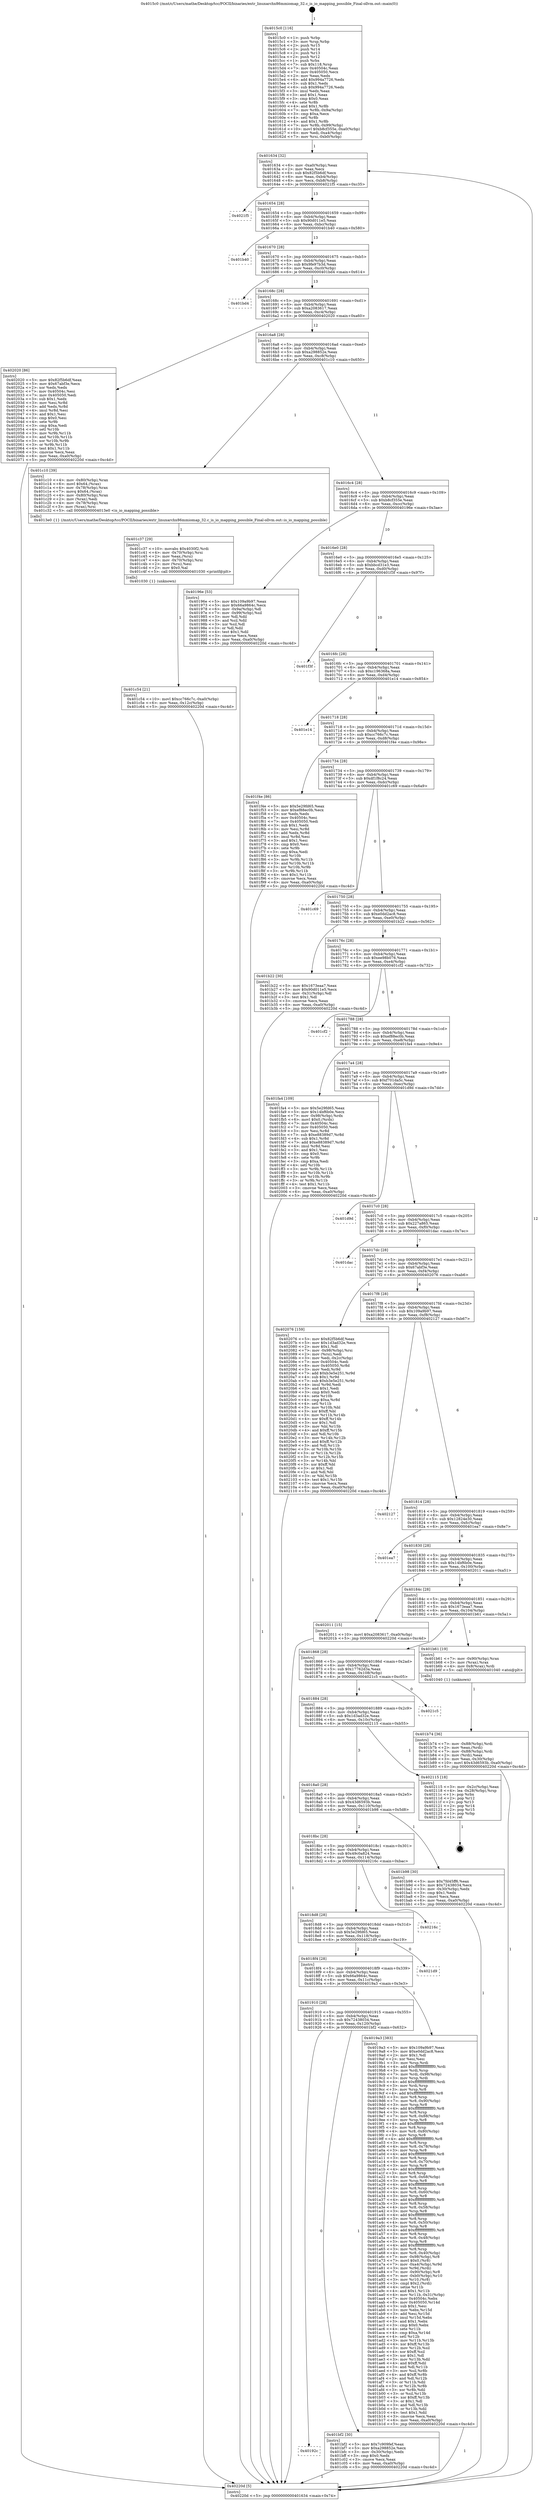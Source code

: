 digraph "0x4015c0" {
  label = "0x4015c0 (/mnt/c/Users/mathe/Desktop/tcc/POCII/binaries/extr_linuxarchx86mmiomap_32.c_is_io_mapping_possible_Final-ollvm.out::main(0))"
  labelloc = "t"
  node[shape=record]

  Entry [label="",width=0.3,height=0.3,shape=circle,fillcolor=black,style=filled]
  "0x401634" [label="{
     0x401634 [32]\l
     | [instrs]\l
     &nbsp;&nbsp;0x401634 \<+6\>: mov -0xa0(%rbp),%eax\l
     &nbsp;&nbsp;0x40163a \<+2\>: mov %eax,%ecx\l
     &nbsp;&nbsp;0x40163c \<+6\>: sub $0x82f5b6df,%ecx\l
     &nbsp;&nbsp;0x401642 \<+6\>: mov %eax,-0xb4(%rbp)\l
     &nbsp;&nbsp;0x401648 \<+6\>: mov %ecx,-0xb8(%rbp)\l
     &nbsp;&nbsp;0x40164e \<+6\>: je 00000000004021f5 \<main+0xc35\>\l
  }"]
  "0x4021f5" [label="{
     0x4021f5\l
  }", style=dashed]
  "0x401654" [label="{
     0x401654 [28]\l
     | [instrs]\l
     &nbsp;&nbsp;0x401654 \<+5\>: jmp 0000000000401659 \<main+0x99\>\l
     &nbsp;&nbsp;0x401659 \<+6\>: mov -0xb4(%rbp),%eax\l
     &nbsp;&nbsp;0x40165f \<+5\>: sub $0x90d011e5,%eax\l
     &nbsp;&nbsp;0x401664 \<+6\>: mov %eax,-0xbc(%rbp)\l
     &nbsp;&nbsp;0x40166a \<+6\>: je 0000000000401b40 \<main+0x580\>\l
  }"]
  Exit [label="",width=0.3,height=0.3,shape=circle,fillcolor=black,style=filled,peripheries=2]
  "0x401b40" [label="{
     0x401b40\l
  }", style=dashed]
  "0x401670" [label="{
     0x401670 [28]\l
     | [instrs]\l
     &nbsp;&nbsp;0x401670 \<+5\>: jmp 0000000000401675 \<main+0xb5\>\l
     &nbsp;&nbsp;0x401675 \<+6\>: mov -0xb4(%rbp),%eax\l
     &nbsp;&nbsp;0x40167b \<+5\>: sub $0x9fe97b3d,%eax\l
     &nbsp;&nbsp;0x401680 \<+6\>: mov %eax,-0xc0(%rbp)\l
     &nbsp;&nbsp;0x401686 \<+6\>: je 0000000000401bd4 \<main+0x614\>\l
  }"]
  "0x401c54" [label="{
     0x401c54 [21]\l
     | [instrs]\l
     &nbsp;&nbsp;0x401c54 \<+10\>: movl $0xcc766c7c,-0xa0(%rbp)\l
     &nbsp;&nbsp;0x401c5e \<+6\>: mov %eax,-0x12c(%rbp)\l
     &nbsp;&nbsp;0x401c64 \<+5\>: jmp 000000000040220d \<main+0xc4d\>\l
  }"]
  "0x401bd4" [label="{
     0x401bd4\l
  }", style=dashed]
  "0x40168c" [label="{
     0x40168c [28]\l
     | [instrs]\l
     &nbsp;&nbsp;0x40168c \<+5\>: jmp 0000000000401691 \<main+0xd1\>\l
     &nbsp;&nbsp;0x401691 \<+6\>: mov -0xb4(%rbp),%eax\l
     &nbsp;&nbsp;0x401697 \<+5\>: sub $0xa2083617,%eax\l
     &nbsp;&nbsp;0x40169c \<+6\>: mov %eax,-0xc4(%rbp)\l
     &nbsp;&nbsp;0x4016a2 \<+6\>: je 0000000000402020 \<main+0xa60\>\l
  }"]
  "0x401c37" [label="{
     0x401c37 [29]\l
     | [instrs]\l
     &nbsp;&nbsp;0x401c37 \<+10\>: movabs $0x4030f2,%rdi\l
     &nbsp;&nbsp;0x401c41 \<+4\>: mov -0x70(%rbp),%rsi\l
     &nbsp;&nbsp;0x401c45 \<+2\>: mov %eax,(%rsi)\l
     &nbsp;&nbsp;0x401c47 \<+4\>: mov -0x70(%rbp),%rsi\l
     &nbsp;&nbsp;0x401c4b \<+2\>: mov (%rsi),%esi\l
     &nbsp;&nbsp;0x401c4d \<+2\>: mov $0x0,%al\l
     &nbsp;&nbsp;0x401c4f \<+5\>: call 0000000000401030 \<printf@plt\>\l
     | [calls]\l
     &nbsp;&nbsp;0x401030 \{1\} (unknown)\l
  }"]
  "0x402020" [label="{
     0x402020 [86]\l
     | [instrs]\l
     &nbsp;&nbsp;0x402020 \<+5\>: mov $0x82f5b6df,%eax\l
     &nbsp;&nbsp;0x402025 \<+5\>: mov $0x67abf3e,%ecx\l
     &nbsp;&nbsp;0x40202a \<+2\>: xor %edx,%edx\l
     &nbsp;&nbsp;0x40202c \<+7\>: mov 0x40504c,%esi\l
     &nbsp;&nbsp;0x402033 \<+7\>: mov 0x405050,%edi\l
     &nbsp;&nbsp;0x40203a \<+3\>: sub $0x1,%edx\l
     &nbsp;&nbsp;0x40203d \<+3\>: mov %esi,%r8d\l
     &nbsp;&nbsp;0x402040 \<+3\>: add %edx,%r8d\l
     &nbsp;&nbsp;0x402043 \<+4\>: imul %r8d,%esi\l
     &nbsp;&nbsp;0x402047 \<+3\>: and $0x1,%esi\l
     &nbsp;&nbsp;0x40204a \<+3\>: cmp $0x0,%esi\l
     &nbsp;&nbsp;0x40204d \<+4\>: sete %r9b\l
     &nbsp;&nbsp;0x402051 \<+3\>: cmp $0xa,%edi\l
     &nbsp;&nbsp;0x402054 \<+4\>: setl %r10b\l
     &nbsp;&nbsp;0x402058 \<+3\>: mov %r9b,%r11b\l
     &nbsp;&nbsp;0x40205b \<+3\>: and %r10b,%r11b\l
     &nbsp;&nbsp;0x40205e \<+3\>: xor %r10b,%r9b\l
     &nbsp;&nbsp;0x402061 \<+3\>: or %r9b,%r11b\l
     &nbsp;&nbsp;0x402064 \<+4\>: test $0x1,%r11b\l
     &nbsp;&nbsp;0x402068 \<+3\>: cmovne %ecx,%eax\l
     &nbsp;&nbsp;0x40206b \<+6\>: mov %eax,-0xa0(%rbp)\l
     &nbsp;&nbsp;0x402071 \<+5\>: jmp 000000000040220d \<main+0xc4d\>\l
  }"]
  "0x4016a8" [label="{
     0x4016a8 [28]\l
     | [instrs]\l
     &nbsp;&nbsp;0x4016a8 \<+5\>: jmp 00000000004016ad \<main+0xed\>\l
     &nbsp;&nbsp;0x4016ad \<+6\>: mov -0xb4(%rbp),%eax\l
     &nbsp;&nbsp;0x4016b3 \<+5\>: sub $0xa298852e,%eax\l
     &nbsp;&nbsp;0x4016b8 \<+6\>: mov %eax,-0xc8(%rbp)\l
     &nbsp;&nbsp;0x4016be \<+6\>: je 0000000000401c10 \<main+0x650\>\l
  }"]
  "0x40192c" [label="{
     0x40192c\l
  }", style=dashed]
  "0x401c10" [label="{
     0x401c10 [39]\l
     | [instrs]\l
     &nbsp;&nbsp;0x401c10 \<+4\>: mov -0x80(%rbp),%rax\l
     &nbsp;&nbsp;0x401c14 \<+6\>: movl $0x64,(%rax)\l
     &nbsp;&nbsp;0x401c1a \<+4\>: mov -0x78(%rbp),%rax\l
     &nbsp;&nbsp;0x401c1e \<+7\>: movq $0x64,(%rax)\l
     &nbsp;&nbsp;0x401c25 \<+4\>: mov -0x80(%rbp),%rax\l
     &nbsp;&nbsp;0x401c29 \<+2\>: mov (%rax),%edi\l
     &nbsp;&nbsp;0x401c2b \<+4\>: mov -0x78(%rbp),%rax\l
     &nbsp;&nbsp;0x401c2f \<+3\>: mov (%rax),%rsi\l
     &nbsp;&nbsp;0x401c32 \<+5\>: call 00000000004013e0 \<is_io_mapping_possible\>\l
     | [calls]\l
     &nbsp;&nbsp;0x4013e0 \{1\} (/mnt/c/Users/mathe/Desktop/tcc/POCII/binaries/extr_linuxarchx86mmiomap_32.c_is_io_mapping_possible_Final-ollvm.out::is_io_mapping_possible)\l
  }"]
  "0x4016c4" [label="{
     0x4016c4 [28]\l
     | [instrs]\l
     &nbsp;&nbsp;0x4016c4 \<+5\>: jmp 00000000004016c9 \<main+0x109\>\l
     &nbsp;&nbsp;0x4016c9 \<+6\>: mov -0xb4(%rbp),%eax\l
     &nbsp;&nbsp;0x4016cf \<+5\>: sub $0xb8cf355e,%eax\l
     &nbsp;&nbsp;0x4016d4 \<+6\>: mov %eax,-0xcc(%rbp)\l
     &nbsp;&nbsp;0x4016da \<+6\>: je 000000000040196e \<main+0x3ae\>\l
  }"]
  "0x401bf2" [label="{
     0x401bf2 [30]\l
     | [instrs]\l
     &nbsp;&nbsp;0x401bf2 \<+5\>: mov $0x7c909fef,%eax\l
     &nbsp;&nbsp;0x401bf7 \<+5\>: mov $0xa298852e,%ecx\l
     &nbsp;&nbsp;0x401bfc \<+3\>: mov -0x30(%rbp),%edx\l
     &nbsp;&nbsp;0x401bff \<+3\>: cmp $0x0,%edx\l
     &nbsp;&nbsp;0x401c02 \<+3\>: cmove %ecx,%eax\l
     &nbsp;&nbsp;0x401c05 \<+6\>: mov %eax,-0xa0(%rbp)\l
     &nbsp;&nbsp;0x401c0b \<+5\>: jmp 000000000040220d \<main+0xc4d\>\l
  }"]
  "0x40196e" [label="{
     0x40196e [53]\l
     | [instrs]\l
     &nbsp;&nbsp;0x40196e \<+5\>: mov $0x109a9b97,%eax\l
     &nbsp;&nbsp;0x401973 \<+5\>: mov $0x66a9864c,%ecx\l
     &nbsp;&nbsp;0x401978 \<+6\>: mov -0x9a(%rbp),%dl\l
     &nbsp;&nbsp;0x40197e \<+7\>: mov -0x99(%rbp),%sil\l
     &nbsp;&nbsp;0x401985 \<+3\>: mov %dl,%dil\l
     &nbsp;&nbsp;0x401988 \<+3\>: and %sil,%dil\l
     &nbsp;&nbsp;0x40198b \<+3\>: xor %sil,%dl\l
     &nbsp;&nbsp;0x40198e \<+3\>: or %dl,%dil\l
     &nbsp;&nbsp;0x401991 \<+4\>: test $0x1,%dil\l
     &nbsp;&nbsp;0x401995 \<+3\>: cmovne %ecx,%eax\l
     &nbsp;&nbsp;0x401998 \<+6\>: mov %eax,-0xa0(%rbp)\l
     &nbsp;&nbsp;0x40199e \<+5\>: jmp 000000000040220d \<main+0xc4d\>\l
  }"]
  "0x4016e0" [label="{
     0x4016e0 [28]\l
     | [instrs]\l
     &nbsp;&nbsp;0x4016e0 \<+5\>: jmp 00000000004016e5 \<main+0x125\>\l
     &nbsp;&nbsp;0x4016e5 \<+6\>: mov -0xb4(%rbp),%eax\l
     &nbsp;&nbsp;0x4016eb \<+5\>: sub $0xbbcd31e3,%eax\l
     &nbsp;&nbsp;0x4016f0 \<+6\>: mov %eax,-0xd0(%rbp)\l
     &nbsp;&nbsp;0x4016f6 \<+6\>: je 0000000000401f3f \<main+0x97f\>\l
  }"]
  "0x40220d" [label="{
     0x40220d [5]\l
     | [instrs]\l
     &nbsp;&nbsp;0x40220d \<+5\>: jmp 0000000000401634 \<main+0x74\>\l
  }"]
  "0x4015c0" [label="{
     0x4015c0 [116]\l
     | [instrs]\l
     &nbsp;&nbsp;0x4015c0 \<+1\>: push %rbp\l
     &nbsp;&nbsp;0x4015c1 \<+3\>: mov %rsp,%rbp\l
     &nbsp;&nbsp;0x4015c4 \<+2\>: push %r15\l
     &nbsp;&nbsp;0x4015c6 \<+2\>: push %r14\l
     &nbsp;&nbsp;0x4015c8 \<+2\>: push %r13\l
     &nbsp;&nbsp;0x4015ca \<+2\>: push %r12\l
     &nbsp;&nbsp;0x4015cc \<+1\>: push %rbx\l
     &nbsp;&nbsp;0x4015cd \<+7\>: sub $0x118,%rsp\l
     &nbsp;&nbsp;0x4015d4 \<+7\>: mov 0x40504c,%eax\l
     &nbsp;&nbsp;0x4015db \<+7\>: mov 0x405050,%ecx\l
     &nbsp;&nbsp;0x4015e2 \<+2\>: mov %eax,%edx\l
     &nbsp;&nbsp;0x4015e4 \<+6\>: add $0x994a7726,%edx\l
     &nbsp;&nbsp;0x4015ea \<+3\>: sub $0x1,%edx\l
     &nbsp;&nbsp;0x4015ed \<+6\>: sub $0x994a7726,%edx\l
     &nbsp;&nbsp;0x4015f3 \<+3\>: imul %edx,%eax\l
     &nbsp;&nbsp;0x4015f6 \<+3\>: and $0x1,%eax\l
     &nbsp;&nbsp;0x4015f9 \<+3\>: cmp $0x0,%eax\l
     &nbsp;&nbsp;0x4015fc \<+4\>: sete %r8b\l
     &nbsp;&nbsp;0x401600 \<+4\>: and $0x1,%r8b\l
     &nbsp;&nbsp;0x401604 \<+7\>: mov %r8b,-0x9a(%rbp)\l
     &nbsp;&nbsp;0x40160b \<+3\>: cmp $0xa,%ecx\l
     &nbsp;&nbsp;0x40160e \<+4\>: setl %r8b\l
     &nbsp;&nbsp;0x401612 \<+4\>: and $0x1,%r8b\l
     &nbsp;&nbsp;0x401616 \<+7\>: mov %r8b,-0x99(%rbp)\l
     &nbsp;&nbsp;0x40161d \<+10\>: movl $0xb8cf355e,-0xa0(%rbp)\l
     &nbsp;&nbsp;0x401627 \<+6\>: mov %edi,-0xa4(%rbp)\l
     &nbsp;&nbsp;0x40162d \<+7\>: mov %rsi,-0xb0(%rbp)\l
  }"]
  "0x401b74" [label="{
     0x401b74 [36]\l
     | [instrs]\l
     &nbsp;&nbsp;0x401b74 \<+7\>: mov -0x88(%rbp),%rdi\l
     &nbsp;&nbsp;0x401b7b \<+2\>: mov %eax,(%rdi)\l
     &nbsp;&nbsp;0x401b7d \<+7\>: mov -0x88(%rbp),%rdi\l
     &nbsp;&nbsp;0x401b84 \<+2\>: mov (%rdi),%eax\l
     &nbsp;&nbsp;0x401b86 \<+3\>: mov %eax,-0x30(%rbp)\l
     &nbsp;&nbsp;0x401b89 \<+10\>: movl $0x43d6593b,-0xa0(%rbp)\l
     &nbsp;&nbsp;0x401b93 \<+5\>: jmp 000000000040220d \<main+0xc4d\>\l
  }"]
  "0x401f3f" [label="{
     0x401f3f\l
  }", style=dashed]
  "0x4016fc" [label="{
     0x4016fc [28]\l
     | [instrs]\l
     &nbsp;&nbsp;0x4016fc \<+5\>: jmp 0000000000401701 \<main+0x141\>\l
     &nbsp;&nbsp;0x401701 \<+6\>: mov -0xb4(%rbp),%eax\l
     &nbsp;&nbsp;0x401707 \<+5\>: sub $0xc196368a,%eax\l
     &nbsp;&nbsp;0x40170c \<+6\>: mov %eax,-0xd4(%rbp)\l
     &nbsp;&nbsp;0x401712 \<+6\>: je 0000000000401e14 \<main+0x854\>\l
  }"]
  "0x401910" [label="{
     0x401910 [28]\l
     | [instrs]\l
     &nbsp;&nbsp;0x401910 \<+5\>: jmp 0000000000401915 \<main+0x355\>\l
     &nbsp;&nbsp;0x401915 \<+6\>: mov -0xb4(%rbp),%eax\l
     &nbsp;&nbsp;0x40191b \<+5\>: sub $0x72438034,%eax\l
     &nbsp;&nbsp;0x401920 \<+6\>: mov %eax,-0x120(%rbp)\l
     &nbsp;&nbsp;0x401926 \<+6\>: je 0000000000401bf2 \<main+0x632\>\l
  }"]
  "0x401e14" [label="{
     0x401e14\l
  }", style=dashed]
  "0x401718" [label="{
     0x401718 [28]\l
     | [instrs]\l
     &nbsp;&nbsp;0x401718 \<+5\>: jmp 000000000040171d \<main+0x15d\>\l
     &nbsp;&nbsp;0x40171d \<+6\>: mov -0xb4(%rbp),%eax\l
     &nbsp;&nbsp;0x401723 \<+5\>: sub $0xcc766c7c,%eax\l
     &nbsp;&nbsp;0x401728 \<+6\>: mov %eax,-0xd8(%rbp)\l
     &nbsp;&nbsp;0x40172e \<+6\>: je 0000000000401f4e \<main+0x98e\>\l
  }"]
  "0x4019a3" [label="{
     0x4019a3 [383]\l
     | [instrs]\l
     &nbsp;&nbsp;0x4019a3 \<+5\>: mov $0x109a9b97,%eax\l
     &nbsp;&nbsp;0x4019a8 \<+5\>: mov $0xe0dd2ac8,%ecx\l
     &nbsp;&nbsp;0x4019ad \<+2\>: mov $0x1,%dl\l
     &nbsp;&nbsp;0x4019af \<+2\>: xor %esi,%esi\l
     &nbsp;&nbsp;0x4019b1 \<+3\>: mov %rsp,%rdi\l
     &nbsp;&nbsp;0x4019b4 \<+4\>: add $0xfffffffffffffff0,%rdi\l
     &nbsp;&nbsp;0x4019b8 \<+3\>: mov %rdi,%rsp\l
     &nbsp;&nbsp;0x4019bb \<+7\>: mov %rdi,-0x98(%rbp)\l
     &nbsp;&nbsp;0x4019c2 \<+3\>: mov %rsp,%rdi\l
     &nbsp;&nbsp;0x4019c5 \<+4\>: add $0xfffffffffffffff0,%rdi\l
     &nbsp;&nbsp;0x4019c9 \<+3\>: mov %rdi,%rsp\l
     &nbsp;&nbsp;0x4019cc \<+3\>: mov %rsp,%r8\l
     &nbsp;&nbsp;0x4019cf \<+4\>: add $0xfffffffffffffff0,%r8\l
     &nbsp;&nbsp;0x4019d3 \<+3\>: mov %r8,%rsp\l
     &nbsp;&nbsp;0x4019d6 \<+7\>: mov %r8,-0x90(%rbp)\l
     &nbsp;&nbsp;0x4019dd \<+3\>: mov %rsp,%r8\l
     &nbsp;&nbsp;0x4019e0 \<+4\>: add $0xfffffffffffffff0,%r8\l
     &nbsp;&nbsp;0x4019e4 \<+3\>: mov %r8,%rsp\l
     &nbsp;&nbsp;0x4019e7 \<+7\>: mov %r8,-0x88(%rbp)\l
     &nbsp;&nbsp;0x4019ee \<+3\>: mov %rsp,%r8\l
     &nbsp;&nbsp;0x4019f1 \<+4\>: add $0xfffffffffffffff0,%r8\l
     &nbsp;&nbsp;0x4019f5 \<+3\>: mov %r8,%rsp\l
     &nbsp;&nbsp;0x4019f8 \<+4\>: mov %r8,-0x80(%rbp)\l
     &nbsp;&nbsp;0x4019fc \<+3\>: mov %rsp,%r8\l
     &nbsp;&nbsp;0x4019ff \<+4\>: add $0xfffffffffffffff0,%r8\l
     &nbsp;&nbsp;0x401a03 \<+3\>: mov %r8,%rsp\l
     &nbsp;&nbsp;0x401a06 \<+4\>: mov %r8,-0x78(%rbp)\l
     &nbsp;&nbsp;0x401a0a \<+3\>: mov %rsp,%r8\l
     &nbsp;&nbsp;0x401a0d \<+4\>: add $0xfffffffffffffff0,%r8\l
     &nbsp;&nbsp;0x401a11 \<+3\>: mov %r8,%rsp\l
     &nbsp;&nbsp;0x401a14 \<+4\>: mov %r8,-0x70(%rbp)\l
     &nbsp;&nbsp;0x401a18 \<+3\>: mov %rsp,%r8\l
     &nbsp;&nbsp;0x401a1b \<+4\>: add $0xfffffffffffffff0,%r8\l
     &nbsp;&nbsp;0x401a1f \<+3\>: mov %r8,%rsp\l
     &nbsp;&nbsp;0x401a22 \<+4\>: mov %r8,-0x68(%rbp)\l
     &nbsp;&nbsp;0x401a26 \<+3\>: mov %rsp,%r8\l
     &nbsp;&nbsp;0x401a29 \<+4\>: add $0xfffffffffffffff0,%r8\l
     &nbsp;&nbsp;0x401a2d \<+3\>: mov %r8,%rsp\l
     &nbsp;&nbsp;0x401a30 \<+4\>: mov %r8,-0x60(%rbp)\l
     &nbsp;&nbsp;0x401a34 \<+3\>: mov %rsp,%r8\l
     &nbsp;&nbsp;0x401a37 \<+4\>: add $0xfffffffffffffff0,%r8\l
     &nbsp;&nbsp;0x401a3b \<+3\>: mov %r8,%rsp\l
     &nbsp;&nbsp;0x401a3e \<+4\>: mov %r8,-0x58(%rbp)\l
     &nbsp;&nbsp;0x401a42 \<+3\>: mov %rsp,%r8\l
     &nbsp;&nbsp;0x401a45 \<+4\>: add $0xfffffffffffffff0,%r8\l
     &nbsp;&nbsp;0x401a49 \<+3\>: mov %r8,%rsp\l
     &nbsp;&nbsp;0x401a4c \<+4\>: mov %r8,-0x50(%rbp)\l
     &nbsp;&nbsp;0x401a50 \<+3\>: mov %rsp,%r8\l
     &nbsp;&nbsp;0x401a53 \<+4\>: add $0xfffffffffffffff0,%r8\l
     &nbsp;&nbsp;0x401a57 \<+3\>: mov %r8,%rsp\l
     &nbsp;&nbsp;0x401a5a \<+4\>: mov %r8,-0x48(%rbp)\l
     &nbsp;&nbsp;0x401a5e \<+3\>: mov %rsp,%r8\l
     &nbsp;&nbsp;0x401a61 \<+4\>: add $0xfffffffffffffff0,%r8\l
     &nbsp;&nbsp;0x401a65 \<+3\>: mov %r8,%rsp\l
     &nbsp;&nbsp;0x401a68 \<+4\>: mov %r8,-0x40(%rbp)\l
     &nbsp;&nbsp;0x401a6c \<+7\>: mov -0x98(%rbp),%r8\l
     &nbsp;&nbsp;0x401a73 \<+7\>: movl $0x0,(%r8)\l
     &nbsp;&nbsp;0x401a7a \<+7\>: mov -0xa4(%rbp),%r9d\l
     &nbsp;&nbsp;0x401a81 \<+3\>: mov %r9d,(%rdi)\l
     &nbsp;&nbsp;0x401a84 \<+7\>: mov -0x90(%rbp),%r8\l
     &nbsp;&nbsp;0x401a8b \<+7\>: mov -0xb0(%rbp),%r10\l
     &nbsp;&nbsp;0x401a92 \<+3\>: mov %r10,(%r8)\l
     &nbsp;&nbsp;0x401a95 \<+3\>: cmpl $0x2,(%rdi)\l
     &nbsp;&nbsp;0x401a98 \<+4\>: setne %r11b\l
     &nbsp;&nbsp;0x401a9c \<+4\>: and $0x1,%r11b\l
     &nbsp;&nbsp;0x401aa0 \<+4\>: mov %r11b,-0x31(%rbp)\l
     &nbsp;&nbsp;0x401aa4 \<+7\>: mov 0x40504c,%ebx\l
     &nbsp;&nbsp;0x401aab \<+8\>: mov 0x405050,%r14d\l
     &nbsp;&nbsp;0x401ab3 \<+3\>: sub $0x1,%esi\l
     &nbsp;&nbsp;0x401ab6 \<+3\>: mov %ebx,%r15d\l
     &nbsp;&nbsp;0x401ab9 \<+3\>: add %esi,%r15d\l
     &nbsp;&nbsp;0x401abc \<+4\>: imul %r15d,%ebx\l
     &nbsp;&nbsp;0x401ac0 \<+3\>: and $0x1,%ebx\l
     &nbsp;&nbsp;0x401ac3 \<+3\>: cmp $0x0,%ebx\l
     &nbsp;&nbsp;0x401ac6 \<+4\>: sete %r11b\l
     &nbsp;&nbsp;0x401aca \<+4\>: cmp $0xa,%r14d\l
     &nbsp;&nbsp;0x401ace \<+4\>: setl %r12b\l
     &nbsp;&nbsp;0x401ad2 \<+3\>: mov %r11b,%r13b\l
     &nbsp;&nbsp;0x401ad5 \<+4\>: xor $0xff,%r13b\l
     &nbsp;&nbsp;0x401ad9 \<+3\>: mov %r12b,%sil\l
     &nbsp;&nbsp;0x401adc \<+4\>: xor $0xff,%sil\l
     &nbsp;&nbsp;0x401ae0 \<+3\>: xor $0x1,%dl\l
     &nbsp;&nbsp;0x401ae3 \<+3\>: mov %r13b,%dil\l
     &nbsp;&nbsp;0x401ae6 \<+4\>: and $0xff,%dil\l
     &nbsp;&nbsp;0x401aea \<+3\>: and %dl,%r11b\l
     &nbsp;&nbsp;0x401aed \<+3\>: mov %sil,%r8b\l
     &nbsp;&nbsp;0x401af0 \<+4\>: and $0xff,%r8b\l
     &nbsp;&nbsp;0x401af4 \<+3\>: and %dl,%r12b\l
     &nbsp;&nbsp;0x401af7 \<+3\>: or %r11b,%dil\l
     &nbsp;&nbsp;0x401afa \<+3\>: or %r12b,%r8b\l
     &nbsp;&nbsp;0x401afd \<+3\>: xor %r8b,%dil\l
     &nbsp;&nbsp;0x401b00 \<+3\>: or %sil,%r13b\l
     &nbsp;&nbsp;0x401b03 \<+4\>: xor $0xff,%r13b\l
     &nbsp;&nbsp;0x401b07 \<+3\>: or $0x1,%dl\l
     &nbsp;&nbsp;0x401b0a \<+3\>: and %dl,%r13b\l
     &nbsp;&nbsp;0x401b0d \<+3\>: or %r13b,%dil\l
     &nbsp;&nbsp;0x401b10 \<+4\>: test $0x1,%dil\l
     &nbsp;&nbsp;0x401b14 \<+3\>: cmovne %ecx,%eax\l
     &nbsp;&nbsp;0x401b17 \<+6\>: mov %eax,-0xa0(%rbp)\l
     &nbsp;&nbsp;0x401b1d \<+5\>: jmp 000000000040220d \<main+0xc4d\>\l
  }"]
  "0x401f4e" [label="{
     0x401f4e [86]\l
     | [instrs]\l
     &nbsp;&nbsp;0x401f4e \<+5\>: mov $0x5e29fd65,%eax\l
     &nbsp;&nbsp;0x401f53 \<+5\>: mov $0xef88ec0b,%ecx\l
     &nbsp;&nbsp;0x401f58 \<+2\>: xor %edx,%edx\l
     &nbsp;&nbsp;0x401f5a \<+7\>: mov 0x40504c,%esi\l
     &nbsp;&nbsp;0x401f61 \<+7\>: mov 0x405050,%edi\l
     &nbsp;&nbsp;0x401f68 \<+3\>: sub $0x1,%edx\l
     &nbsp;&nbsp;0x401f6b \<+3\>: mov %esi,%r8d\l
     &nbsp;&nbsp;0x401f6e \<+3\>: add %edx,%r8d\l
     &nbsp;&nbsp;0x401f71 \<+4\>: imul %r8d,%esi\l
     &nbsp;&nbsp;0x401f75 \<+3\>: and $0x1,%esi\l
     &nbsp;&nbsp;0x401f78 \<+3\>: cmp $0x0,%esi\l
     &nbsp;&nbsp;0x401f7b \<+4\>: sete %r9b\l
     &nbsp;&nbsp;0x401f7f \<+3\>: cmp $0xa,%edi\l
     &nbsp;&nbsp;0x401f82 \<+4\>: setl %r10b\l
     &nbsp;&nbsp;0x401f86 \<+3\>: mov %r9b,%r11b\l
     &nbsp;&nbsp;0x401f89 \<+3\>: and %r10b,%r11b\l
     &nbsp;&nbsp;0x401f8c \<+3\>: xor %r10b,%r9b\l
     &nbsp;&nbsp;0x401f8f \<+3\>: or %r9b,%r11b\l
     &nbsp;&nbsp;0x401f92 \<+4\>: test $0x1,%r11b\l
     &nbsp;&nbsp;0x401f96 \<+3\>: cmovne %ecx,%eax\l
     &nbsp;&nbsp;0x401f99 \<+6\>: mov %eax,-0xa0(%rbp)\l
     &nbsp;&nbsp;0x401f9f \<+5\>: jmp 000000000040220d \<main+0xc4d\>\l
  }"]
  "0x401734" [label="{
     0x401734 [28]\l
     | [instrs]\l
     &nbsp;&nbsp;0x401734 \<+5\>: jmp 0000000000401739 \<main+0x179\>\l
     &nbsp;&nbsp;0x401739 \<+6\>: mov -0xb4(%rbp),%eax\l
     &nbsp;&nbsp;0x40173f \<+5\>: sub $0xdf1f8c24,%eax\l
     &nbsp;&nbsp;0x401744 \<+6\>: mov %eax,-0xdc(%rbp)\l
     &nbsp;&nbsp;0x40174a \<+6\>: je 0000000000401c69 \<main+0x6a9\>\l
  }"]
  "0x4018f4" [label="{
     0x4018f4 [28]\l
     | [instrs]\l
     &nbsp;&nbsp;0x4018f4 \<+5\>: jmp 00000000004018f9 \<main+0x339\>\l
     &nbsp;&nbsp;0x4018f9 \<+6\>: mov -0xb4(%rbp),%eax\l
     &nbsp;&nbsp;0x4018ff \<+5\>: sub $0x66a9864c,%eax\l
     &nbsp;&nbsp;0x401904 \<+6\>: mov %eax,-0x11c(%rbp)\l
     &nbsp;&nbsp;0x40190a \<+6\>: je 00000000004019a3 \<main+0x3e3\>\l
  }"]
  "0x401c69" [label="{
     0x401c69\l
  }", style=dashed]
  "0x401750" [label="{
     0x401750 [28]\l
     | [instrs]\l
     &nbsp;&nbsp;0x401750 \<+5\>: jmp 0000000000401755 \<main+0x195\>\l
     &nbsp;&nbsp;0x401755 \<+6\>: mov -0xb4(%rbp),%eax\l
     &nbsp;&nbsp;0x40175b \<+5\>: sub $0xe0dd2ac8,%eax\l
     &nbsp;&nbsp;0x401760 \<+6\>: mov %eax,-0xe0(%rbp)\l
     &nbsp;&nbsp;0x401766 \<+6\>: je 0000000000401b22 \<main+0x562\>\l
  }"]
  "0x4021d9" [label="{
     0x4021d9\l
  }", style=dashed]
  "0x401b22" [label="{
     0x401b22 [30]\l
     | [instrs]\l
     &nbsp;&nbsp;0x401b22 \<+5\>: mov $0x1673eaa7,%eax\l
     &nbsp;&nbsp;0x401b27 \<+5\>: mov $0x90d011e5,%ecx\l
     &nbsp;&nbsp;0x401b2c \<+3\>: mov -0x31(%rbp),%dl\l
     &nbsp;&nbsp;0x401b2f \<+3\>: test $0x1,%dl\l
     &nbsp;&nbsp;0x401b32 \<+3\>: cmovne %ecx,%eax\l
     &nbsp;&nbsp;0x401b35 \<+6\>: mov %eax,-0xa0(%rbp)\l
     &nbsp;&nbsp;0x401b3b \<+5\>: jmp 000000000040220d \<main+0xc4d\>\l
  }"]
  "0x40176c" [label="{
     0x40176c [28]\l
     | [instrs]\l
     &nbsp;&nbsp;0x40176c \<+5\>: jmp 0000000000401771 \<main+0x1b1\>\l
     &nbsp;&nbsp;0x401771 \<+6\>: mov -0xb4(%rbp),%eax\l
     &nbsp;&nbsp;0x401777 \<+5\>: sub $0xee98b076,%eax\l
     &nbsp;&nbsp;0x40177c \<+6\>: mov %eax,-0xe4(%rbp)\l
     &nbsp;&nbsp;0x401782 \<+6\>: je 0000000000401cf2 \<main+0x732\>\l
  }"]
  "0x4018d8" [label="{
     0x4018d8 [28]\l
     | [instrs]\l
     &nbsp;&nbsp;0x4018d8 \<+5\>: jmp 00000000004018dd \<main+0x31d\>\l
     &nbsp;&nbsp;0x4018dd \<+6\>: mov -0xb4(%rbp),%eax\l
     &nbsp;&nbsp;0x4018e3 \<+5\>: sub $0x5e29fd65,%eax\l
     &nbsp;&nbsp;0x4018e8 \<+6\>: mov %eax,-0x118(%rbp)\l
     &nbsp;&nbsp;0x4018ee \<+6\>: je 00000000004021d9 \<main+0xc19\>\l
  }"]
  "0x401cf2" [label="{
     0x401cf2\l
  }", style=dashed]
  "0x401788" [label="{
     0x401788 [28]\l
     | [instrs]\l
     &nbsp;&nbsp;0x401788 \<+5\>: jmp 000000000040178d \<main+0x1cd\>\l
     &nbsp;&nbsp;0x40178d \<+6\>: mov -0xb4(%rbp),%eax\l
     &nbsp;&nbsp;0x401793 \<+5\>: sub $0xef88ec0b,%eax\l
     &nbsp;&nbsp;0x401798 \<+6\>: mov %eax,-0xe8(%rbp)\l
     &nbsp;&nbsp;0x40179e \<+6\>: je 0000000000401fa4 \<main+0x9e4\>\l
  }"]
  "0x40216c" [label="{
     0x40216c\l
  }", style=dashed]
  "0x401fa4" [label="{
     0x401fa4 [109]\l
     | [instrs]\l
     &nbsp;&nbsp;0x401fa4 \<+5\>: mov $0x5e29fd65,%eax\l
     &nbsp;&nbsp;0x401fa9 \<+5\>: mov $0x14bf6b0e,%ecx\l
     &nbsp;&nbsp;0x401fae \<+7\>: mov -0x98(%rbp),%rdx\l
     &nbsp;&nbsp;0x401fb5 \<+6\>: movl $0x0,(%rdx)\l
     &nbsp;&nbsp;0x401fbb \<+7\>: mov 0x40504c,%esi\l
     &nbsp;&nbsp;0x401fc2 \<+7\>: mov 0x405050,%edi\l
     &nbsp;&nbsp;0x401fc9 \<+3\>: mov %esi,%r8d\l
     &nbsp;&nbsp;0x401fcc \<+7\>: sub $0xe88389d7,%r8d\l
     &nbsp;&nbsp;0x401fd3 \<+4\>: sub $0x1,%r8d\l
     &nbsp;&nbsp;0x401fd7 \<+7\>: add $0xe88389d7,%r8d\l
     &nbsp;&nbsp;0x401fde \<+4\>: imul %r8d,%esi\l
     &nbsp;&nbsp;0x401fe2 \<+3\>: and $0x1,%esi\l
     &nbsp;&nbsp;0x401fe5 \<+3\>: cmp $0x0,%esi\l
     &nbsp;&nbsp;0x401fe8 \<+4\>: sete %r9b\l
     &nbsp;&nbsp;0x401fec \<+3\>: cmp $0xa,%edi\l
     &nbsp;&nbsp;0x401fef \<+4\>: setl %r10b\l
     &nbsp;&nbsp;0x401ff3 \<+3\>: mov %r9b,%r11b\l
     &nbsp;&nbsp;0x401ff6 \<+3\>: and %r10b,%r11b\l
     &nbsp;&nbsp;0x401ff9 \<+3\>: xor %r10b,%r9b\l
     &nbsp;&nbsp;0x401ffc \<+3\>: or %r9b,%r11b\l
     &nbsp;&nbsp;0x401fff \<+4\>: test $0x1,%r11b\l
     &nbsp;&nbsp;0x402003 \<+3\>: cmovne %ecx,%eax\l
     &nbsp;&nbsp;0x402006 \<+6\>: mov %eax,-0xa0(%rbp)\l
     &nbsp;&nbsp;0x40200c \<+5\>: jmp 000000000040220d \<main+0xc4d\>\l
  }"]
  "0x4017a4" [label="{
     0x4017a4 [28]\l
     | [instrs]\l
     &nbsp;&nbsp;0x4017a4 \<+5\>: jmp 00000000004017a9 \<main+0x1e9\>\l
     &nbsp;&nbsp;0x4017a9 \<+6\>: mov -0xb4(%rbp),%eax\l
     &nbsp;&nbsp;0x4017af \<+5\>: sub $0xf701da5c,%eax\l
     &nbsp;&nbsp;0x4017b4 \<+6\>: mov %eax,-0xec(%rbp)\l
     &nbsp;&nbsp;0x4017ba \<+6\>: je 0000000000401d9d \<main+0x7dd\>\l
  }"]
  "0x4018bc" [label="{
     0x4018bc [28]\l
     | [instrs]\l
     &nbsp;&nbsp;0x4018bc \<+5\>: jmp 00000000004018c1 \<main+0x301\>\l
     &nbsp;&nbsp;0x4018c1 \<+6\>: mov -0xb4(%rbp),%eax\l
     &nbsp;&nbsp;0x4018c7 \<+5\>: sub $0x49c0a824,%eax\l
     &nbsp;&nbsp;0x4018cc \<+6\>: mov %eax,-0x114(%rbp)\l
     &nbsp;&nbsp;0x4018d2 \<+6\>: je 000000000040216c \<main+0xbac\>\l
  }"]
  "0x401d9d" [label="{
     0x401d9d\l
  }", style=dashed]
  "0x4017c0" [label="{
     0x4017c0 [28]\l
     | [instrs]\l
     &nbsp;&nbsp;0x4017c0 \<+5\>: jmp 00000000004017c5 \<main+0x205\>\l
     &nbsp;&nbsp;0x4017c5 \<+6\>: mov -0xb4(%rbp),%eax\l
     &nbsp;&nbsp;0x4017cb \<+5\>: sub $0x227a865,%eax\l
     &nbsp;&nbsp;0x4017d0 \<+6\>: mov %eax,-0xf0(%rbp)\l
     &nbsp;&nbsp;0x4017d6 \<+6\>: je 0000000000401dac \<main+0x7ec\>\l
  }"]
  "0x401b98" [label="{
     0x401b98 [30]\l
     | [instrs]\l
     &nbsp;&nbsp;0x401b98 \<+5\>: mov $0x7fd45ff6,%eax\l
     &nbsp;&nbsp;0x401b9d \<+5\>: mov $0x72438034,%ecx\l
     &nbsp;&nbsp;0x401ba2 \<+3\>: mov -0x30(%rbp),%edx\l
     &nbsp;&nbsp;0x401ba5 \<+3\>: cmp $0x1,%edx\l
     &nbsp;&nbsp;0x401ba8 \<+3\>: cmovl %ecx,%eax\l
     &nbsp;&nbsp;0x401bab \<+6\>: mov %eax,-0xa0(%rbp)\l
     &nbsp;&nbsp;0x401bb1 \<+5\>: jmp 000000000040220d \<main+0xc4d\>\l
  }"]
  "0x401dac" [label="{
     0x401dac\l
  }", style=dashed]
  "0x4017dc" [label="{
     0x4017dc [28]\l
     | [instrs]\l
     &nbsp;&nbsp;0x4017dc \<+5\>: jmp 00000000004017e1 \<main+0x221\>\l
     &nbsp;&nbsp;0x4017e1 \<+6\>: mov -0xb4(%rbp),%eax\l
     &nbsp;&nbsp;0x4017e7 \<+5\>: sub $0x67abf3e,%eax\l
     &nbsp;&nbsp;0x4017ec \<+6\>: mov %eax,-0xf4(%rbp)\l
     &nbsp;&nbsp;0x4017f2 \<+6\>: je 0000000000402076 \<main+0xab6\>\l
  }"]
  "0x4018a0" [label="{
     0x4018a0 [28]\l
     | [instrs]\l
     &nbsp;&nbsp;0x4018a0 \<+5\>: jmp 00000000004018a5 \<main+0x2e5\>\l
     &nbsp;&nbsp;0x4018a5 \<+6\>: mov -0xb4(%rbp),%eax\l
     &nbsp;&nbsp;0x4018ab \<+5\>: sub $0x43d6593b,%eax\l
     &nbsp;&nbsp;0x4018b0 \<+6\>: mov %eax,-0x110(%rbp)\l
     &nbsp;&nbsp;0x4018b6 \<+6\>: je 0000000000401b98 \<main+0x5d8\>\l
  }"]
  "0x402076" [label="{
     0x402076 [159]\l
     | [instrs]\l
     &nbsp;&nbsp;0x402076 \<+5\>: mov $0x82f5b6df,%eax\l
     &nbsp;&nbsp;0x40207b \<+5\>: mov $0x1d3ad32e,%ecx\l
     &nbsp;&nbsp;0x402080 \<+2\>: mov $0x1,%dl\l
     &nbsp;&nbsp;0x402082 \<+7\>: mov -0x98(%rbp),%rsi\l
     &nbsp;&nbsp;0x402089 \<+2\>: mov (%rsi),%edi\l
     &nbsp;&nbsp;0x40208b \<+3\>: mov %edi,-0x2c(%rbp)\l
     &nbsp;&nbsp;0x40208e \<+7\>: mov 0x40504c,%edi\l
     &nbsp;&nbsp;0x402095 \<+8\>: mov 0x405050,%r8d\l
     &nbsp;&nbsp;0x40209d \<+3\>: mov %edi,%r9d\l
     &nbsp;&nbsp;0x4020a0 \<+7\>: add $0xb3e5e251,%r9d\l
     &nbsp;&nbsp;0x4020a7 \<+4\>: sub $0x1,%r9d\l
     &nbsp;&nbsp;0x4020ab \<+7\>: sub $0xb3e5e251,%r9d\l
     &nbsp;&nbsp;0x4020b2 \<+4\>: imul %r9d,%edi\l
     &nbsp;&nbsp;0x4020b6 \<+3\>: and $0x1,%edi\l
     &nbsp;&nbsp;0x4020b9 \<+3\>: cmp $0x0,%edi\l
     &nbsp;&nbsp;0x4020bc \<+4\>: sete %r10b\l
     &nbsp;&nbsp;0x4020c0 \<+4\>: cmp $0xa,%r8d\l
     &nbsp;&nbsp;0x4020c4 \<+4\>: setl %r11b\l
     &nbsp;&nbsp;0x4020c8 \<+3\>: mov %r10b,%bl\l
     &nbsp;&nbsp;0x4020cb \<+3\>: xor $0xff,%bl\l
     &nbsp;&nbsp;0x4020ce \<+3\>: mov %r11b,%r14b\l
     &nbsp;&nbsp;0x4020d1 \<+4\>: xor $0xff,%r14b\l
     &nbsp;&nbsp;0x4020d5 \<+3\>: xor $0x1,%dl\l
     &nbsp;&nbsp;0x4020d8 \<+3\>: mov %bl,%r15b\l
     &nbsp;&nbsp;0x4020db \<+4\>: and $0xff,%r15b\l
     &nbsp;&nbsp;0x4020df \<+3\>: and %dl,%r10b\l
     &nbsp;&nbsp;0x4020e2 \<+3\>: mov %r14b,%r12b\l
     &nbsp;&nbsp;0x4020e5 \<+4\>: and $0xff,%r12b\l
     &nbsp;&nbsp;0x4020e9 \<+3\>: and %dl,%r11b\l
     &nbsp;&nbsp;0x4020ec \<+3\>: or %r10b,%r15b\l
     &nbsp;&nbsp;0x4020ef \<+3\>: or %r11b,%r12b\l
     &nbsp;&nbsp;0x4020f2 \<+3\>: xor %r12b,%r15b\l
     &nbsp;&nbsp;0x4020f5 \<+3\>: or %r14b,%bl\l
     &nbsp;&nbsp;0x4020f8 \<+3\>: xor $0xff,%bl\l
     &nbsp;&nbsp;0x4020fb \<+3\>: or $0x1,%dl\l
     &nbsp;&nbsp;0x4020fe \<+2\>: and %dl,%bl\l
     &nbsp;&nbsp;0x402100 \<+3\>: or %bl,%r15b\l
     &nbsp;&nbsp;0x402103 \<+4\>: test $0x1,%r15b\l
     &nbsp;&nbsp;0x402107 \<+3\>: cmovne %ecx,%eax\l
     &nbsp;&nbsp;0x40210a \<+6\>: mov %eax,-0xa0(%rbp)\l
     &nbsp;&nbsp;0x402110 \<+5\>: jmp 000000000040220d \<main+0xc4d\>\l
  }"]
  "0x4017f8" [label="{
     0x4017f8 [28]\l
     | [instrs]\l
     &nbsp;&nbsp;0x4017f8 \<+5\>: jmp 00000000004017fd \<main+0x23d\>\l
     &nbsp;&nbsp;0x4017fd \<+6\>: mov -0xb4(%rbp),%eax\l
     &nbsp;&nbsp;0x401803 \<+5\>: sub $0x109a9b97,%eax\l
     &nbsp;&nbsp;0x401808 \<+6\>: mov %eax,-0xf8(%rbp)\l
     &nbsp;&nbsp;0x40180e \<+6\>: je 0000000000402127 \<main+0xb67\>\l
  }"]
  "0x402115" [label="{
     0x402115 [18]\l
     | [instrs]\l
     &nbsp;&nbsp;0x402115 \<+3\>: mov -0x2c(%rbp),%eax\l
     &nbsp;&nbsp;0x402118 \<+4\>: lea -0x28(%rbp),%rsp\l
     &nbsp;&nbsp;0x40211c \<+1\>: pop %rbx\l
     &nbsp;&nbsp;0x40211d \<+2\>: pop %r12\l
     &nbsp;&nbsp;0x40211f \<+2\>: pop %r13\l
     &nbsp;&nbsp;0x402121 \<+2\>: pop %r14\l
     &nbsp;&nbsp;0x402123 \<+2\>: pop %r15\l
     &nbsp;&nbsp;0x402125 \<+1\>: pop %rbp\l
     &nbsp;&nbsp;0x402126 \<+1\>: ret\l
  }"]
  "0x402127" [label="{
     0x402127\l
  }", style=dashed]
  "0x401814" [label="{
     0x401814 [28]\l
     | [instrs]\l
     &nbsp;&nbsp;0x401814 \<+5\>: jmp 0000000000401819 \<main+0x259\>\l
     &nbsp;&nbsp;0x401819 \<+6\>: mov -0xb4(%rbp),%eax\l
     &nbsp;&nbsp;0x40181f \<+5\>: sub $0x12824e30,%eax\l
     &nbsp;&nbsp;0x401824 \<+6\>: mov %eax,-0xfc(%rbp)\l
     &nbsp;&nbsp;0x40182a \<+6\>: je 0000000000401ea7 \<main+0x8e7\>\l
  }"]
  "0x401884" [label="{
     0x401884 [28]\l
     | [instrs]\l
     &nbsp;&nbsp;0x401884 \<+5\>: jmp 0000000000401889 \<main+0x2c9\>\l
     &nbsp;&nbsp;0x401889 \<+6\>: mov -0xb4(%rbp),%eax\l
     &nbsp;&nbsp;0x40188f \<+5\>: sub $0x1d3ad32e,%eax\l
     &nbsp;&nbsp;0x401894 \<+6\>: mov %eax,-0x10c(%rbp)\l
     &nbsp;&nbsp;0x40189a \<+6\>: je 0000000000402115 \<main+0xb55\>\l
  }"]
  "0x401ea7" [label="{
     0x401ea7\l
  }", style=dashed]
  "0x401830" [label="{
     0x401830 [28]\l
     | [instrs]\l
     &nbsp;&nbsp;0x401830 \<+5\>: jmp 0000000000401835 \<main+0x275\>\l
     &nbsp;&nbsp;0x401835 \<+6\>: mov -0xb4(%rbp),%eax\l
     &nbsp;&nbsp;0x40183b \<+5\>: sub $0x14bf6b0e,%eax\l
     &nbsp;&nbsp;0x401840 \<+6\>: mov %eax,-0x100(%rbp)\l
     &nbsp;&nbsp;0x401846 \<+6\>: je 0000000000402011 \<main+0xa51\>\l
  }"]
  "0x4021c5" [label="{
     0x4021c5\l
  }", style=dashed]
  "0x402011" [label="{
     0x402011 [15]\l
     | [instrs]\l
     &nbsp;&nbsp;0x402011 \<+10\>: movl $0xa2083617,-0xa0(%rbp)\l
     &nbsp;&nbsp;0x40201b \<+5\>: jmp 000000000040220d \<main+0xc4d\>\l
  }"]
  "0x40184c" [label="{
     0x40184c [28]\l
     | [instrs]\l
     &nbsp;&nbsp;0x40184c \<+5\>: jmp 0000000000401851 \<main+0x291\>\l
     &nbsp;&nbsp;0x401851 \<+6\>: mov -0xb4(%rbp),%eax\l
     &nbsp;&nbsp;0x401857 \<+5\>: sub $0x1673eaa7,%eax\l
     &nbsp;&nbsp;0x40185c \<+6\>: mov %eax,-0x104(%rbp)\l
     &nbsp;&nbsp;0x401862 \<+6\>: je 0000000000401b61 \<main+0x5a1\>\l
  }"]
  "0x401868" [label="{
     0x401868 [28]\l
     | [instrs]\l
     &nbsp;&nbsp;0x401868 \<+5\>: jmp 000000000040186d \<main+0x2ad\>\l
     &nbsp;&nbsp;0x40186d \<+6\>: mov -0xb4(%rbp),%eax\l
     &nbsp;&nbsp;0x401873 \<+5\>: sub $0x17762d3a,%eax\l
     &nbsp;&nbsp;0x401878 \<+6\>: mov %eax,-0x108(%rbp)\l
     &nbsp;&nbsp;0x40187e \<+6\>: je 00000000004021c5 \<main+0xc05\>\l
  }"]
  "0x401b61" [label="{
     0x401b61 [19]\l
     | [instrs]\l
     &nbsp;&nbsp;0x401b61 \<+7\>: mov -0x90(%rbp),%rax\l
     &nbsp;&nbsp;0x401b68 \<+3\>: mov (%rax),%rax\l
     &nbsp;&nbsp;0x401b6b \<+4\>: mov 0x8(%rax),%rdi\l
     &nbsp;&nbsp;0x401b6f \<+5\>: call 0000000000401040 \<atoi@plt\>\l
     | [calls]\l
     &nbsp;&nbsp;0x401040 \{1\} (unknown)\l
  }"]
  Entry -> "0x4015c0" [label=" 1"]
  "0x401634" -> "0x4021f5" [label=" 0"]
  "0x401634" -> "0x401654" [label=" 13"]
  "0x402115" -> Exit [label=" 1"]
  "0x401654" -> "0x401b40" [label=" 0"]
  "0x401654" -> "0x401670" [label=" 13"]
  "0x402076" -> "0x40220d" [label=" 1"]
  "0x401670" -> "0x401bd4" [label=" 0"]
  "0x401670" -> "0x40168c" [label=" 13"]
  "0x402020" -> "0x40220d" [label=" 1"]
  "0x40168c" -> "0x402020" [label=" 1"]
  "0x40168c" -> "0x4016a8" [label=" 12"]
  "0x402011" -> "0x40220d" [label=" 1"]
  "0x4016a8" -> "0x401c10" [label=" 1"]
  "0x4016a8" -> "0x4016c4" [label=" 11"]
  "0x401fa4" -> "0x40220d" [label=" 1"]
  "0x4016c4" -> "0x40196e" [label=" 1"]
  "0x4016c4" -> "0x4016e0" [label=" 10"]
  "0x40196e" -> "0x40220d" [label=" 1"]
  "0x4015c0" -> "0x401634" [label=" 1"]
  "0x40220d" -> "0x401634" [label=" 12"]
  "0x401f4e" -> "0x40220d" [label=" 1"]
  "0x4016e0" -> "0x401f3f" [label=" 0"]
  "0x4016e0" -> "0x4016fc" [label=" 10"]
  "0x401c37" -> "0x401c54" [label=" 1"]
  "0x4016fc" -> "0x401e14" [label=" 0"]
  "0x4016fc" -> "0x401718" [label=" 10"]
  "0x401bf2" -> "0x40220d" [label=" 1"]
  "0x401718" -> "0x401f4e" [label=" 1"]
  "0x401718" -> "0x401734" [label=" 9"]
  "0x401910" -> "0x40192c" [label=" 0"]
  "0x401734" -> "0x401c69" [label=" 0"]
  "0x401734" -> "0x401750" [label=" 9"]
  "0x401c54" -> "0x40220d" [label=" 1"]
  "0x401750" -> "0x401b22" [label=" 1"]
  "0x401750" -> "0x40176c" [label=" 8"]
  "0x401b98" -> "0x40220d" [label=" 1"]
  "0x40176c" -> "0x401cf2" [label=" 0"]
  "0x40176c" -> "0x401788" [label=" 8"]
  "0x401b61" -> "0x401b74" [label=" 1"]
  "0x401788" -> "0x401fa4" [label=" 1"]
  "0x401788" -> "0x4017a4" [label=" 7"]
  "0x401b22" -> "0x40220d" [label=" 1"]
  "0x4017a4" -> "0x401d9d" [label=" 0"]
  "0x4017a4" -> "0x4017c0" [label=" 7"]
  "0x401c10" -> "0x401c37" [label=" 1"]
  "0x4017c0" -> "0x401dac" [label=" 0"]
  "0x4017c0" -> "0x4017dc" [label=" 7"]
  "0x4018f4" -> "0x401910" [label=" 1"]
  "0x4017dc" -> "0x402076" [label=" 1"]
  "0x4017dc" -> "0x4017f8" [label=" 6"]
  "0x401910" -> "0x401bf2" [label=" 1"]
  "0x4017f8" -> "0x402127" [label=" 0"]
  "0x4017f8" -> "0x401814" [label=" 6"]
  "0x4018d8" -> "0x4018f4" [label=" 2"]
  "0x401814" -> "0x401ea7" [label=" 0"]
  "0x401814" -> "0x401830" [label=" 6"]
  "0x401b74" -> "0x40220d" [label=" 1"]
  "0x401830" -> "0x402011" [label=" 1"]
  "0x401830" -> "0x40184c" [label=" 5"]
  "0x4018bc" -> "0x4018d8" [label=" 2"]
  "0x40184c" -> "0x401b61" [label=" 1"]
  "0x40184c" -> "0x401868" [label=" 4"]
  "0x4018bc" -> "0x40216c" [label=" 0"]
  "0x401868" -> "0x4021c5" [label=" 0"]
  "0x401868" -> "0x401884" [label=" 4"]
  "0x4018d8" -> "0x4021d9" [label=" 0"]
  "0x401884" -> "0x402115" [label=" 1"]
  "0x401884" -> "0x4018a0" [label=" 3"]
  "0x4018f4" -> "0x4019a3" [label=" 1"]
  "0x4018a0" -> "0x401b98" [label=" 1"]
  "0x4018a0" -> "0x4018bc" [label=" 2"]
  "0x4019a3" -> "0x40220d" [label=" 1"]
}
